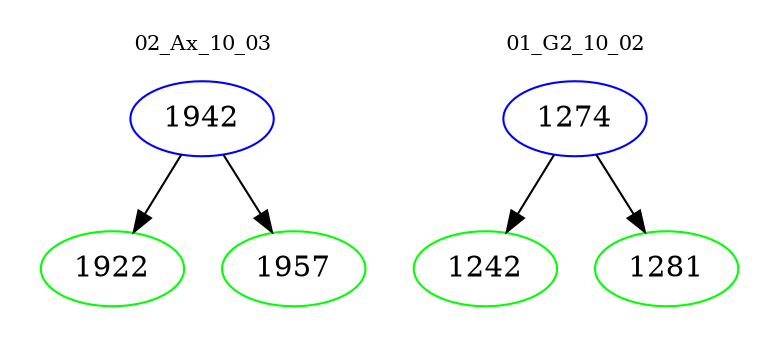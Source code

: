 digraph{
subgraph cluster_0 {
color = white
label = "02_Ax_10_03";
fontsize=10;
T0_1942 [label="1942", color="blue"]
T0_1942 -> T0_1922 [color="black"]
T0_1922 [label="1922", color="green"]
T0_1942 -> T0_1957 [color="black"]
T0_1957 [label="1957", color="green"]
}
subgraph cluster_1 {
color = white
label = "01_G2_10_02";
fontsize=10;
T1_1274 [label="1274", color="blue"]
T1_1274 -> T1_1242 [color="black"]
T1_1242 [label="1242", color="green"]
T1_1274 -> T1_1281 [color="black"]
T1_1281 [label="1281", color="green"]
}
}
